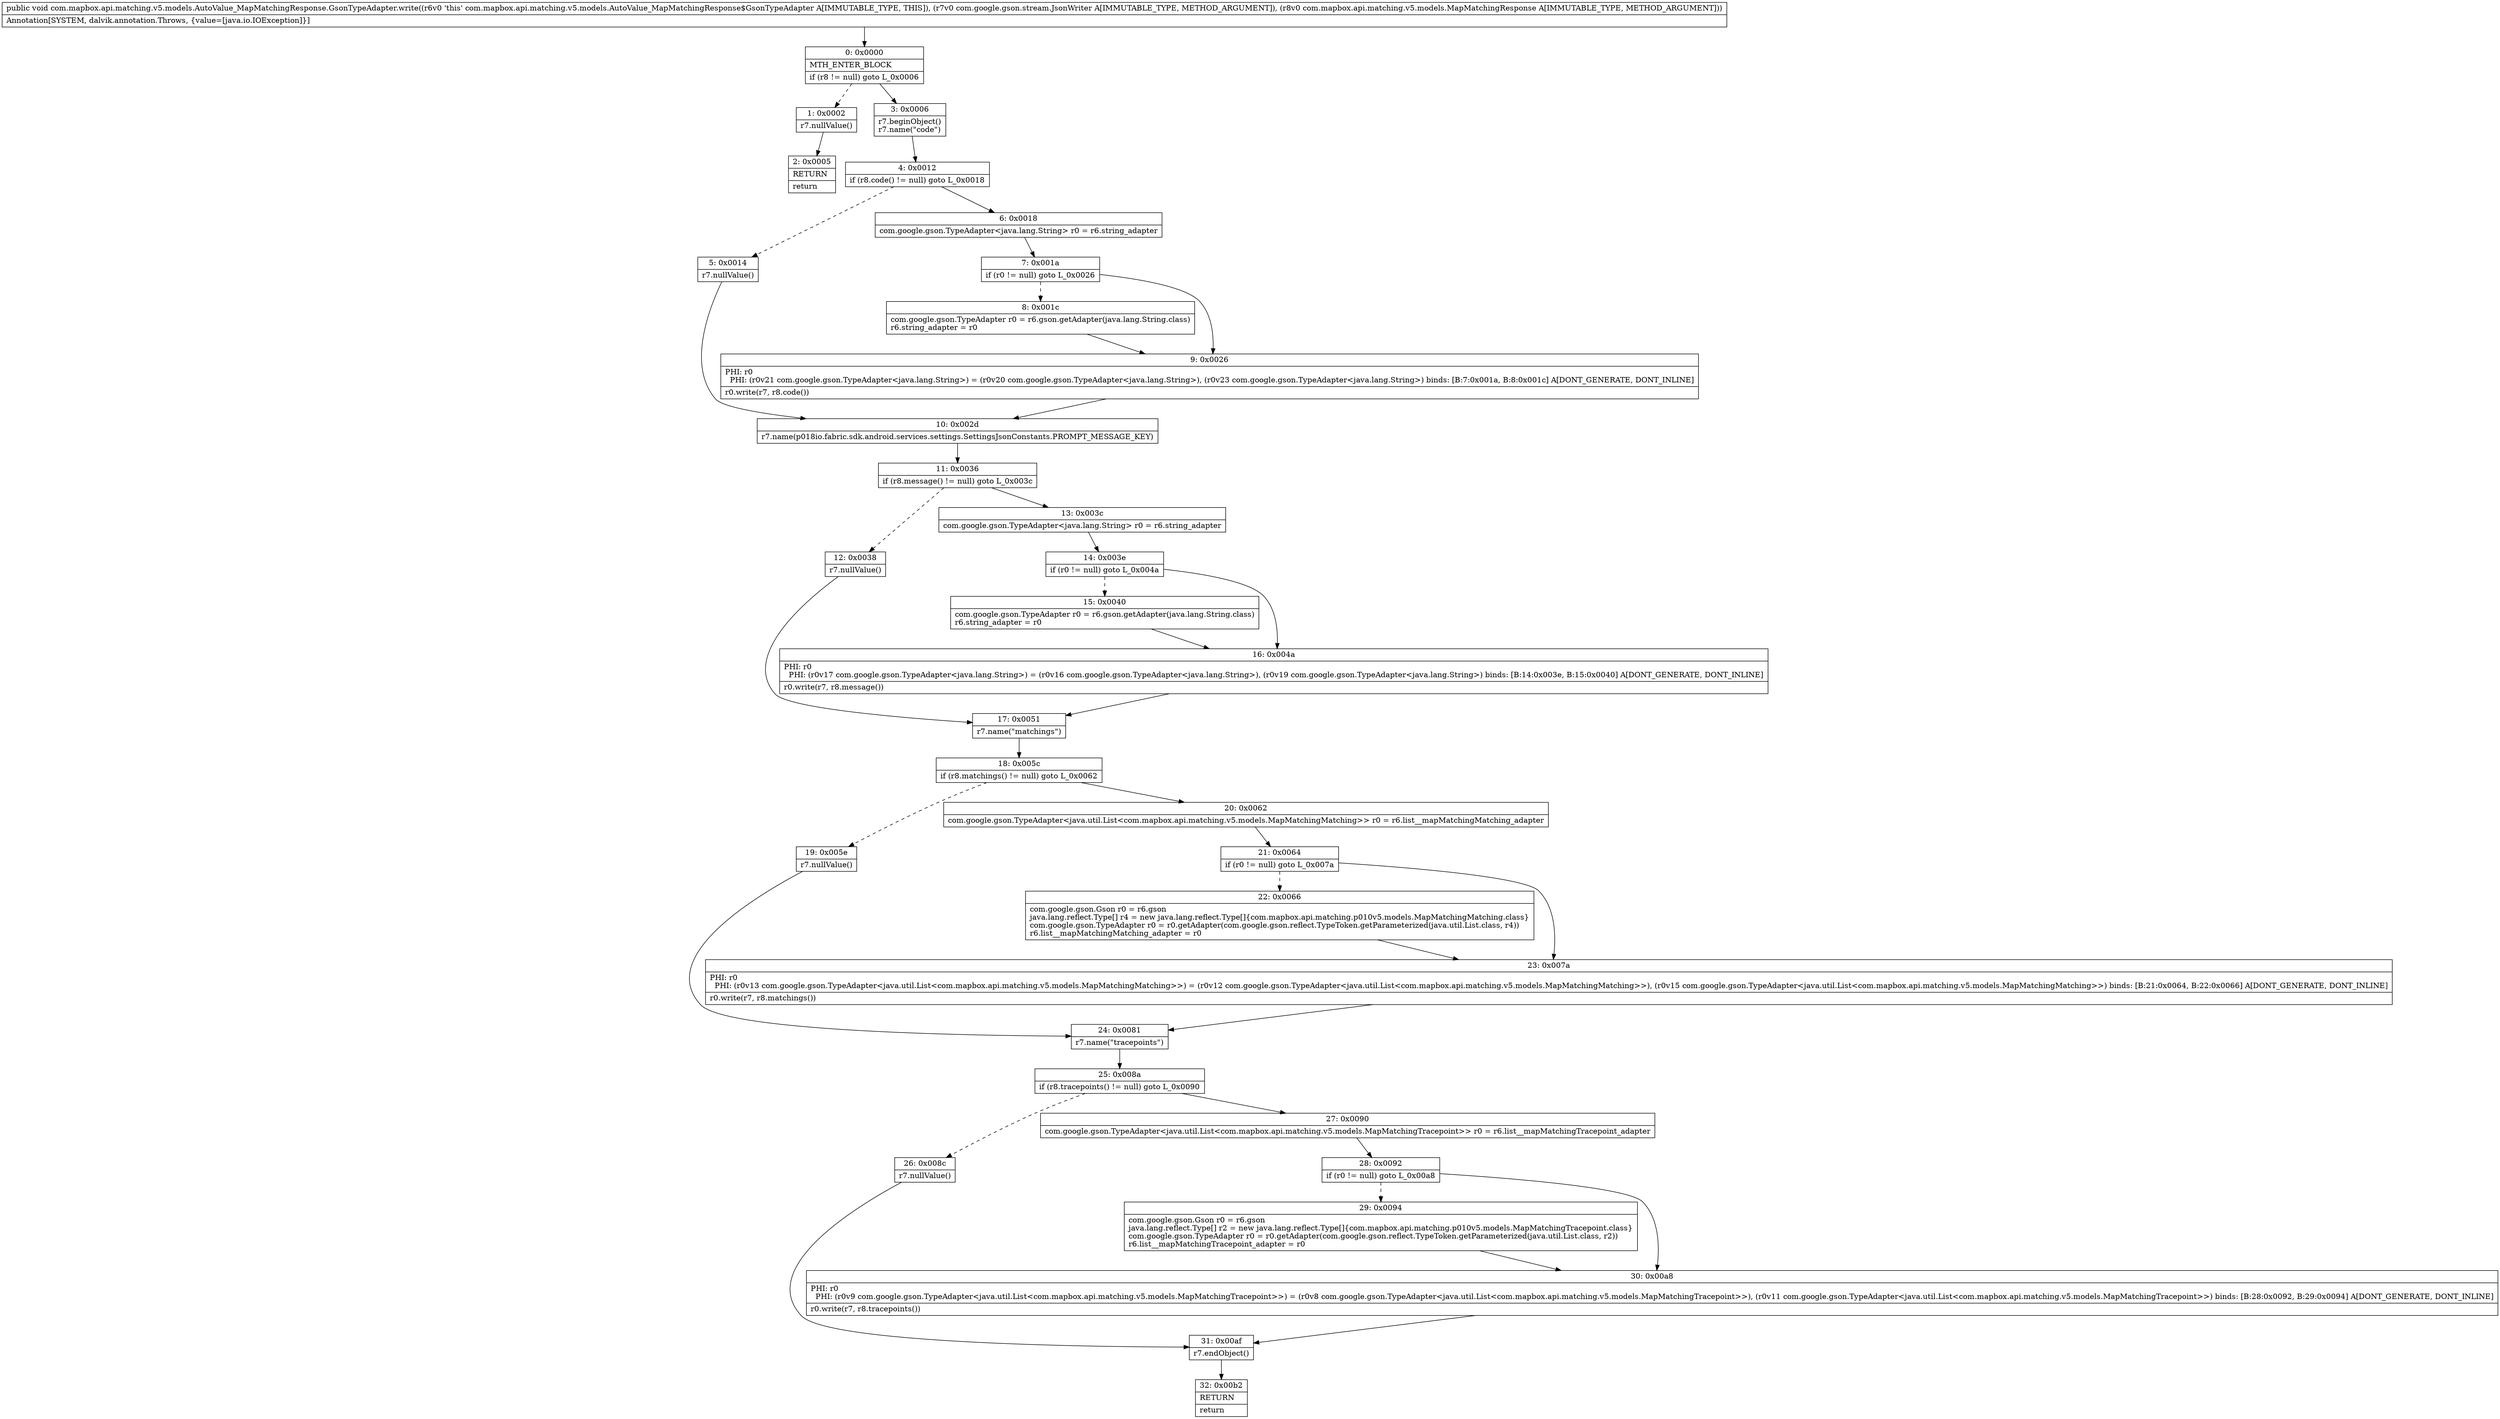 digraph "CFG forcom.mapbox.api.matching.v5.models.AutoValue_MapMatchingResponse.GsonTypeAdapter.write(Lcom\/google\/gson\/stream\/JsonWriter;Lcom\/mapbox\/api\/matching\/v5\/models\/MapMatchingResponse;)V" {
Node_0 [shape=record,label="{0\:\ 0x0000|MTH_ENTER_BLOCK\l|if (r8 != null) goto L_0x0006\l}"];
Node_1 [shape=record,label="{1\:\ 0x0002|r7.nullValue()\l}"];
Node_2 [shape=record,label="{2\:\ 0x0005|RETURN\l|return\l}"];
Node_3 [shape=record,label="{3\:\ 0x0006|r7.beginObject()\lr7.name(\"code\")\l}"];
Node_4 [shape=record,label="{4\:\ 0x0012|if (r8.code() != null) goto L_0x0018\l}"];
Node_5 [shape=record,label="{5\:\ 0x0014|r7.nullValue()\l}"];
Node_6 [shape=record,label="{6\:\ 0x0018|com.google.gson.TypeAdapter\<java.lang.String\> r0 = r6.string_adapter\l}"];
Node_7 [shape=record,label="{7\:\ 0x001a|if (r0 != null) goto L_0x0026\l}"];
Node_8 [shape=record,label="{8\:\ 0x001c|com.google.gson.TypeAdapter r0 = r6.gson.getAdapter(java.lang.String.class)\lr6.string_adapter = r0\l}"];
Node_9 [shape=record,label="{9\:\ 0x0026|PHI: r0 \l  PHI: (r0v21 com.google.gson.TypeAdapter\<java.lang.String\>) = (r0v20 com.google.gson.TypeAdapter\<java.lang.String\>), (r0v23 com.google.gson.TypeAdapter\<java.lang.String\>) binds: [B:7:0x001a, B:8:0x001c] A[DONT_GENERATE, DONT_INLINE]\l|r0.write(r7, r8.code())\l}"];
Node_10 [shape=record,label="{10\:\ 0x002d|r7.name(p018io.fabric.sdk.android.services.settings.SettingsJsonConstants.PROMPT_MESSAGE_KEY)\l}"];
Node_11 [shape=record,label="{11\:\ 0x0036|if (r8.message() != null) goto L_0x003c\l}"];
Node_12 [shape=record,label="{12\:\ 0x0038|r7.nullValue()\l}"];
Node_13 [shape=record,label="{13\:\ 0x003c|com.google.gson.TypeAdapter\<java.lang.String\> r0 = r6.string_adapter\l}"];
Node_14 [shape=record,label="{14\:\ 0x003e|if (r0 != null) goto L_0x004a\l}"];
Node_15 [shape=record,label="{15\:\ 0x0040|com.google.gson.TypeAdapter r0 = r6.gson.getAdapter(java.lang.String.class)\lr6.string_adapter = r0\l}"];
Node_16 [shape=record,label="{16\:\ 0x004a|PHI: r0 \l  PHI: (r0v17 com.google.gson.TypeAdapter\<java.lang.String\>) = (r0v16 com.google.gson.TypeAdapter\<java.lang.String\>), (r0v19 com.google.gson.TypeAdapter\<java.lang.String\>) binds: [B:14:0x003e, B:15:0x0040] A[DONT_GENERATE, DONT_INLINE]\l|r0.write(r7, r8.message())\l}"];
Node_17 [shape=record,label="{17\:\ 0x0051|r7.name(\"matchings\")\l}"];
Node_18 [shape=record,label="{18\:\ 0x005c|if (r8.matchings() != null) goto L_0x0062\l}"];
Node_19 [shape=record,label="{19\:\ 0x005e|r7.nullValue()\l}"];
Node_20 [shape=record,label="{20\:\ 0x0062|com.google.gson.TypeAdapter\<java.util.List\<com.mapbox.api.matching.v5.models.MapMatchingMatching\>\> r0 = r6.list__mapMatchingMatching_adapter\l}"];
Node_21 [shape=record,label="{21\:\ 0x0064|if (r0 != null) goto L_0x007a\l}"];
Node_22 [shape=record,label="{22\:\ 0x0066|com.google.gson.Gson r0 = r6.gson\ljava.lang.reflect.Type[] r4 = new java.lang.reflect.Type[]\{com.mapbox.api.matching.p010v5.models.MapMatchingMatching.class\}\lcom.google.gson.TypeAdapter r0 = r0.getAdapter(com.google.gson.reflect.TypeToken.getParameterized(java.util.List.class, r4))\lr6.list__mapMatchingMatching_adapter = r0\l}"];
Node_23 [shape=record,label="{23\:\ 0x007a|PHI: r0 \l  PHI: (r0v13 com.google.gson.TypeAdapter\<java.util.List\<com.mapbox.api.matching.v5.models.MapMatchingMatching\>\>) = (r0v12 com.google.gson.TypeAdapter\<java.util.List\<com.mapbox.api.matching.v5.models.MapMatchingMatching\>\>), (r0v15 com.google.gson.TypeAdapter\<java.util.List\<com.mapbox.api.matching.v5.models.MapMatchingMatching\>\>) binds: [B:21:0x0064, B:22:0x0066] A[DONT_GENERATE, DONT_INLINE]\l|r0.write(r7, r8.matchings())\l}"];
Node_24 [shape=record,label="{24\:\ 0x0081|r7.name(\"tracepoints\")\l}"];
Node_25 [shape=record,label="{25\:\ 0x008a|if (r8.tracepoints() != null) goto L_0x0090\l}"];
Node_26 [shape=record,label="{26\:\ 0x008c|r7.nullValue()\l}"];
Node_27 [shape=record,label="{27\:\ 0x0090|com.google.gson.TypeAdapter\<java.util.List\<com.mapbox.api.matching.v5.models.MapMatchingTracepoint\>\> r0 = r6.list__mapMatchingTracepoint_adapter\l}"];
Node_28 [shape=record,label="{28\:\ 0x0092|if (r0 != null) goto L_0x00a8\l}"];
Node_29 [shape=record,label="{29\:\ 0x0094|com.google.gson.Gson r0 = r6.gson\ljava.lang.reflect.Type[] r2 = new java.lang.reflect.Type[]\{com.mapbox.api.matching.p010v5.models.MapMatchingTracepoint.class\}\lcom.google.gson.TypeAdapter r0 = r0.getAdapter(com.google.gson.reflect.TypeToken.getParameterized(java.util.List.class, r2))\lr6.list__mapMatchingTracepoint_adapter = r0\l}"];
Node_30 [shape=record,label="{30\:\ 0x00a8|PHI: r0 \l  PHI: (r0v9 com.google.gson.TypeAdapter\<java.util.List\<com.mapbox.api.matching.v5.models.MapMatchingTracepoint\>\>) = (r0v8 com.google.gson.TypeAdapter\<java.util.List\<com.mapbox.api.matching.v5.models.MapMatchingTracepoint\>\>), (r0v11 com.google.gson.TypeAdapter\<java.util.List\<com.mapbox.api.matching.v5.models.MapMatchingTracepoint\>\>) binds: [B:28:0x0092, B:29:0x0094] A[DONT_GENERATE, DONT_INLINE]\l|r0.write(r7, r8.tracepoints())\l}"];
Node_31 [shape=record,label="{31\:\ 0x00af|r7.endObject()\l}"];
Node_32 [shape=record,label="{32\:\ 0x00b2|RETURN\l|return\l}"];
MethodNode[shape=record,label="{public void com.mapbox.api.matching.v5.models.AutoValue_MapMatchingResponse.GsonTypeAdapter.write((r6v0 'this' com.mapbox.api.matching.v5.models.AutoValue_MapMatchingResponse$GsonTypeAdapter A[IMMUTABLE_TYPE, THIS]), (r7v0 com.google.gson.stream.JsonWriter A[IMMUTABLE_TYPE, METHOD_ARGUMENT]), (r8v0 com.mapbox.api.matching.v5.models.MapMatchingResponse A[IMMUTABLE_TYPE, METHOD_ARGUMENT]))  | Annotation[SYSTEM, dalvik.annotation.Throws, \{value=[java.io.IOException]\}]\l}"];
MethodNode -> Node_0;
Node_0 -> Node_1[style=dashed];
Node_0 -> Node_3;
Node_1 -> Node_2;
Node_3 -> Node_4;
Node_4 -> Node_5[style=dashed];
Node_4 -> Node_6;
Node_5 -> Node_10;
Node_6 -> Node_7;
Node_7 -> Node_8[style=dashed];
Node_7 -> Node_9;
Node_8 -> Node_9;
Node_9 -> Node_10;
Node_10 -> Node_11;
Node_11 -> Node_12[style=dashed];
Node_11 -> Node_13;
Node_12 -> Node_17;
Node_13 -> Node_14;
Node_14 -> Node_15[style=dashed];
Node_14 -> Node_16;
Node_15 -> Node_16;
Node_16 -> Node_17;
Node_17 -> Node_18;
Node_18 -> Node_19[style=dashed];
Node_18 -> Node_20;
Node_19 -> Node_24;
Node_20 -> Node_21;
Node_21 -> Node_22[style=dashed];
Node_21 -> Node_23;
Node_22 -> Node_23;
Node_23 -> Node_24;
Node_24 -> Node_25;
Node_25 -> Node_26[style=dashed];
Node_25 -> Node_27;
Node_26 -> Node_31;
Node_27 -> Node_28;
Node_28 -> Node_29[style=dashed];
Node_28 -> Node_30;
Node_29 -> Node_30;
Node_30 -> Node_31;
Node_31 -> Node_32;
}

